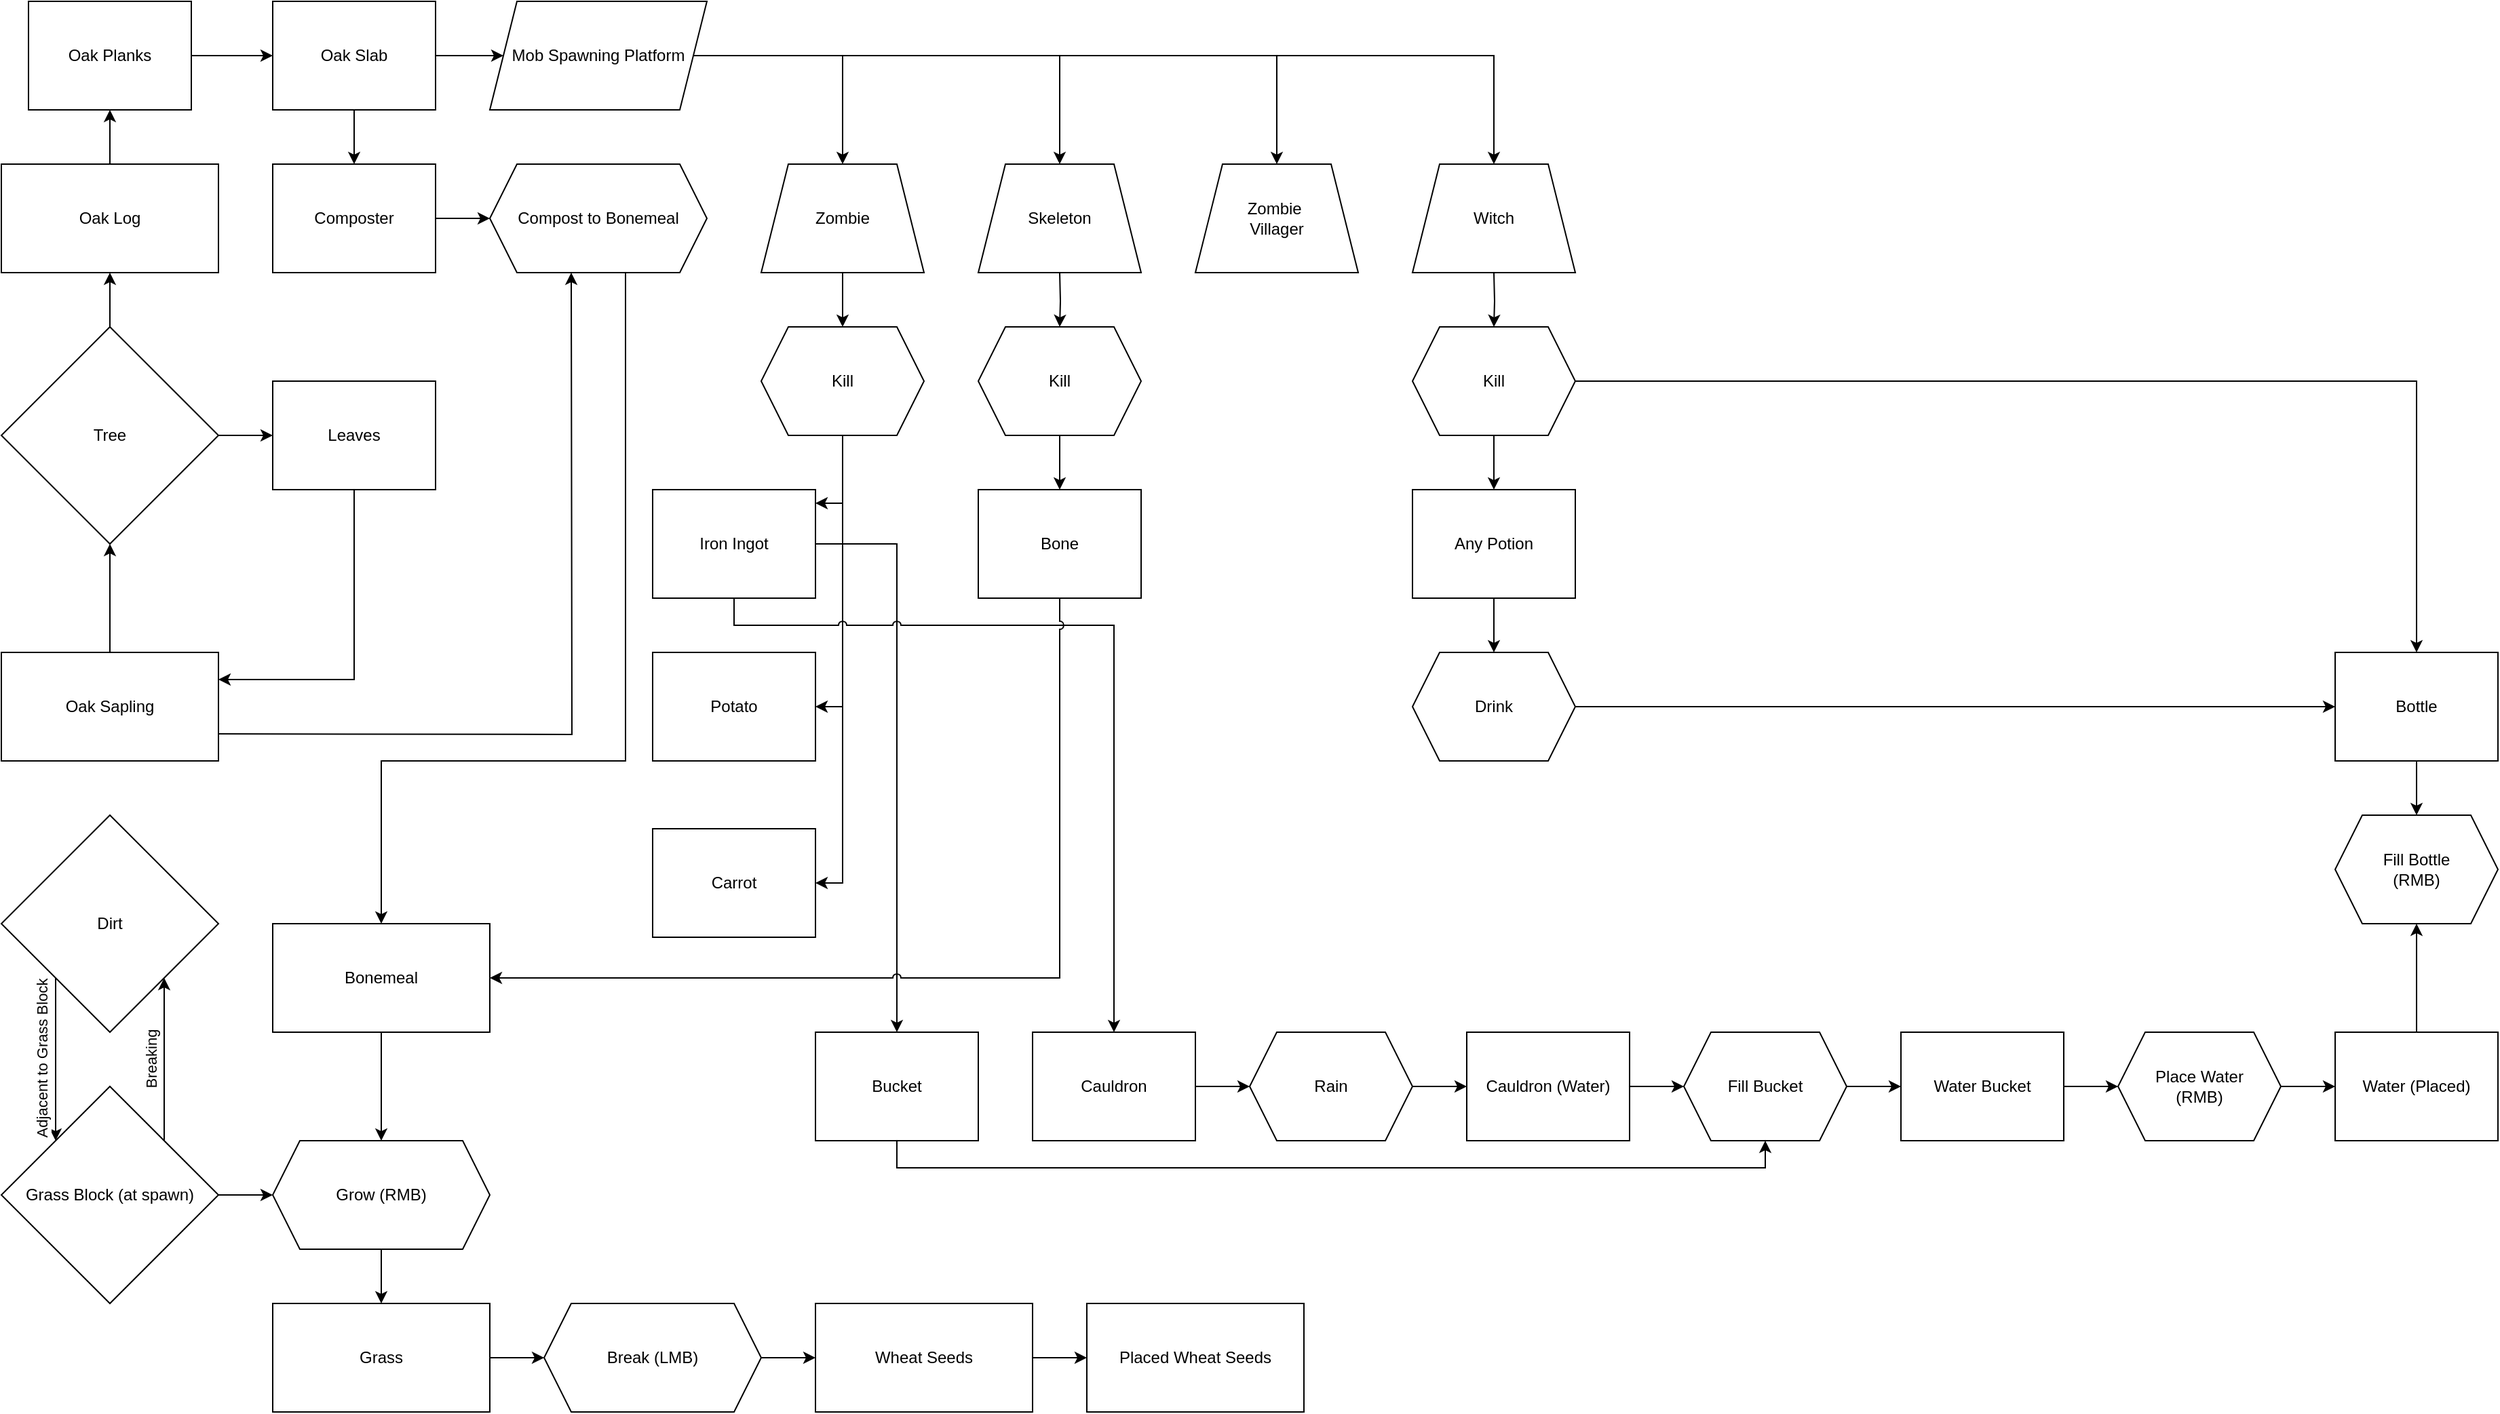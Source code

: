 <mxfile version="21.6.9" type="github">
  <diagram name="Page-1" id="3v3_eF956rP9R1qmj_aP">
    <mxGraphModel dx="1434" dy="782" grid="1" gridSize="10" guides="1" tooltips="1" connect="1" arrows="1" fold="1" page="1" pageScale="1" pageWidth="850" pageHeight="1100" math="0" shadow="0">
      <root>
        <mxCell id="0" />
        <mxCell id="1" parent="0" />
        <mxCell id="5JplayVHaoEpiO4tG7-x-13" style="edgeStyle=orthogonalEdgeStyle;rounded=0;orthogonalLoop=1;jettySize=auto;html=1;exitX=1;exitY=0.5;exitDx=0;exitDy=0;entryX=0;entryY=0.5;entryDx=0;entryDy=0;" edge="1" parent="1" source="5JplayVHaoEpiO4tG7-x-1" target="5JplayVHaoEpiO4tG7-x-10">
          <mxGeometry relative="1" as="geometry" />
        </mxCell>
        <mxCell id="5JplayVHaoEpiO4tG7-x-17" value="" style="edgeStyle=orthogonalEdgeStyle;rounded=0;orthogonalLoop=1;jettySize=auto;html=1;" edge="1" parent="1" source="5JplayVHaoEpiO4tG7-x-1" target="5JplayVHaoEpiO4tG7-x-16">
          <mxGeometry relative="1" as="geometry" />
        </mxCell>
        <mxCell id="5JplayVHaoEpiO4tG7-x-1" value="Tree" style="rhombus;whiteSpace=wrap;html=1;" vertex="1" parent="1">
          <mxGeometry x="40" y="280" width="160" height="160" as="geometry" />
        </mxCell>
        <mxCell id="5JplayVHaoEpiO4tG7-x-33" style="edgeStyle=orthogonalEdgeStyle;rounded=0;orthogonalLoop=1;jettySize=auto;html=1;exitX=1;exitY=0;exitDx=0;exitDy=0;entryX=1;entryY=1;entryDx=0;entryDy=0;" edge="1" parent="1" source="5JplayVHaoEpiO4tG7-x-5" target="5JplayVHaoEpiO4tG7-x-6">
          <mxGeometry relative="1" as="geometry" />
        </mxCell>
        <mxCell id="5JplayVHaoEpiO4tG7-x-43" value="Breaking" style="edgeLabel;html=1;align=center;verticalAlign=middle;resizable=0;points=[];rotation=-90;" vertex="1" connectable="0" parent="5JplayVHaoEpiO4tG7-x-33">
          <mxGeometry x="-0.064" relative="1" as="geometry">
            <mxPoint x="-10" y="-4" as="offset" />
          </mxGeometry>
        </mxCell>
        <mxCell id="5JplayVHaoEpiO4tG7-x-47" style="edgeStyle=orthogonalEdgeStyle;rounded=0;orthogonalLoop=1;jettySize=auto;html=1;exitX=1;exitY=0.5;exitDx=0;exitDy=0;entryX=0;entryY=0.5;entryDx=0;entryDy=0;" edge="1" parent="1" source="5JplayVHaoEpiO4tG7-x-5" target="5JplayVHaoEpiO4tG7-x-46">
          <mxGeometry relative="1" as="geometry" />
        </mxCell>
        <mxCell id="5JplayVHaoEpiO4tG7-x-5" value="Grass Block (at spawn)" style="rhombus;whiteSpace=wrap;html=1;" vertex="1" parent="1">
          <mxGeometry x="40" y="840" width="160" height="160" as="geometry" />
        </mxCell>
        <mxCell id="5JplayVHaoEpiO4tG7-x-32" style="edgeStyle=orthogonalEdgeStyle;rounded=0;orthogonalLoop=1;jettySize=auto;html=1;exitX=0;exitY=1;exitDx=0;exitDy=0;entryX=0;entryY=0;entryDx=0;entryDy=0;" edge="1" parent="1" source="5JplayVHaoEpiO4tG7-x-6" target="5JplayVHaoEpiO4tG7-x-5">
          <mxGeometry relative="1" as="geometry" />
        </mxCell>
        <mxCell id="5JplayVHaoEpiO4tG7-x-45" value="&lt;div&gt;Adjacent to Grass Block&lt;/div&gt;" style="edgeLabel;html=1;align=center;verticalAlign=middle;resizable=0;points=[];rotation=-90;" vertex="1" connectable="0" parent="5JplayVHaoEpiO4tG7-x-32">
          <mxGeometry x="-0.172" y="2" relative="1" as="geometry">
            <mxPoint x="-12" y="10" as="offset" />
          </mxGeometry>
        </mxCell>
        <mxCell id="5JplayVHaoEpiO4tG7-x-6" value="&lt;div&gt;Dirt&lt;br&gt;&lt;/div&gt;" style="rhombus;whiteSpace=wrap;html=1;" vertex="1" parent="1">
          <mxGeometry x="40" y="640" width="160" height="160" as="geometry" />
        </mxCell>
        <mxCell id="5JplayVHaoEpiO4tG7-x-27" style="edgeStyle=orthogonalEdgeStyle;rounded=0;orthogonalLoop=1;jettySize=auto;html=1;exitX=0.5;exitY=1;exitDx=0;exitDy=0;entryX=1;entryY=0.25;entryDx=0;entryDy=0;" edge="1" parent="1" source="5JplayVHaoEpiO4tG7-x-10" target="5JplayVHaoEpiO4tG7-x-14">
          <mxGeometry relative="1" as="geometry" />
        </mxCell>
        <mxCell id="5JplayVHaoEpiO4tG7-x-10" value="Leaves" style="rounded=0;whiteSpace=wrap;html=1;" vertex="1" parent="1">
          <mxGeometry x="240" y="320" width="120" height="80" as="geometry" />
        </mxCell>
        <mxCell id="5JplayVHaoEpiO4tG7-x-15" style="edgeStyle=orthogonalEdgeStyle;rounded=0;orthogonalLoop=1;jettySize=auto;html=1;entryX=0.5;entryY=1;entryDx=0;entryDy=0;" edge="1" parent="1" source="5JplayVHaoEpiO4tG7-x-14" target="5JplayVHaoEpiO4tG7-x-1">
          <mxGeometry relative="1" as="geometry" />
        </mxCell>
        <mxCell id="5JplayVHaoEpiO4tG7-x-42" style="edgeStyle=orthogonalEdgeStyle;rounded=0;orthogonalLoop=1;jettySize=auto;html=1;exitX=1;exitY=0.75;exitDx=0;exitDy=0;" edge="1" parent="1">
          <mxGeometry relative="1" as="geometry">
            <mxPoint x="180" y="580" as="sourcePoint" />
            <mxPoint x="460" y="240.0" as="targetPoint" />
          </mxGeometry>
        </mxCell>
        <mxCell id="5JplayVHaoEpiO4tG7-x-14" value="&lt;div&gt;Oak Sapling&lt;/div&gt;" style="rounded=0;whiteSpace=wrap;html=1;" vertex="1" parent="1">
          <mxGeometry x="40" y="520" width="160" height="80" as="geometry" />
        </mxCell>
        <mxCell id="5JplayVHaoEpiO4tG7-x-21" value="" style="edgeStyle=orthogonalEdgeStyle;rounded=0;orthogonalLoop=1;jettySize=auto;html=1;" edge="1" parent="1" source="5JplayVHaoEpiO4tG7-x-16" target="5JplayVHaoEpiO4tG7-x-18">
          <mxGeometry relative="1" as="geometry" />
        </mxCell>
        <mxCell id="5JplayVHaoEpiO4tG7-x-16" value="Oak Log" style="rounded=0;whiteSpace=wrap;html=1;" vertex="1" parent="1">
          <mxGeometry x="40" y="160" width="160" height="80" as="geometry" />
        </mxCell>
        <mxCell id="5JplayVHaoEpiO4tG7-x-23" value="" style="edgeStyle=orthogonalEdgeStyle;rounded=0;orthogonalLoop=1;jettySize=auto;html=1;" edge="1" parent="1" source="5JplayVHaoEpiO4tG7-x-18" target="5JplayVHaoEpiO4tG7-x-22">
          <mxGeometry relative="1" as="geometry" />
        </mxCell>
        <mxCell id="5JplayVHaoEpiO4tG7-x-18" value="Oak Planks" style="rounded=0;whiteSpace=wrap;html=1;" vertex="1" parent="1">
          <mxGeometry x="60" y="40" width="120" height="80" as="geometry" />
        </mxCell>
        <mxCell id="5JplayVHaoEpiO4tG7-x-26" style="edgeStyle=orthogonalEdgeStyle;rounded=0;orthogonalLoop=1;jettySize=auto;html=1;exitX=0.5;exitY=1;exitDx=0;exitDy=0;entryX=0.5;entryY=0;entryDx=0;entryDy=0;" edge="1" parent="1" source="5JplayVHaoEpiO4tG7-x-22" target="5JplayVHaoEpiO4tG7-x-25">
          <mxGeometry relative="1" as="geometry" />
        </mxCell>
        <mxCell id="5JplayVHaoEpiO4tG7-x-60" style="edgeStyle=orthogonalEdgeStyle;rounded=0;orthogonalLoop=1;jettySize=auto;html=1;exitX=1;exitY=0.5;exitDx=0;exitDy=0;entryX=0;entryY=0.5;entryDx=0;entryDy=0;" edge="1" parent="1" source="5JplayVHaoEpiO4tG7-x-22" target="5JplayVHaoEpiO4tG7-x-59">
          <mxGeometry relative="1" as="geometry" />
        </mxCell>
        <mxCell id="5JplayVHaoEpiO4tG7-x-22" value="Oak Slab" style="rounded=0;whiteSpace=wrap;html=1;" vertex="1" parent="1">
          <mxGeometry x="240" y="40" width="120" height="80" as="geometry" />
        </mxCell>
        <mxCell id="5JplayVHaoEpiO4tG7-x-48" style="edgeStyle=orthogonalEdgeStyle;rounded=0;orthogonalLoop=1;jettySize=auto;html=1;exitX=1;exitY=0.5;exitDx=0;exitDy=0;entryX=0;entryY=0.5;entryDx=0;entryDy=0;" edge="1" parent="1" source="5JplayVHaoEpiO4tG7-x-25" target="5JplayVHaoEpiO4tG7-x-41">
          <mxGeometry relative="1" as="geometry" />
        </mxCell>
        <mxCell id="5JplayVHaoEpiO4tG7-x-25" value="Composter" style="rounded=0;whiteSpace=wrap;html=1;" vertex="1" parent="1">
          <mxGeometry x="240" y="160" width="120" height="80" as="geometry" />
        </mxCell>
        <mxCell id="5JplayVHaoEpiO4tG7-x-95" style="edgeStyle=orthogonalEdgeStyle;rounded=0;orthogonalLoop=1;jettySize=auto;html=1;exitX=0.625;exitY=1;exitDx=0;exitDy=0;" edge="1" parent="1" source="5JplayVHaoEpiO4tG7-x-41" target="5JplayVHaoEpiO4tG7-x-94">
          <mxGeometry relative="1" as="geometry">
            <Array as="points">
              <mxPoint x="500" y="600" />
              <mxPoint x="320" y="600" />
            </Array>
          </mxGeometry>
        </mxCell>
        <mxCell id="5JplayVHaoEpiO4tG7-x-41" value="Compost to Bonemeal" style="shape=hexagon;perimeter=hexagonPerimeter2;whiteSpace=wrap;html=1;fixedSize=1;" vertex="1" parent="1">
          <mxGeometry x="400" y="160" width="160" height="80" as="geometry" />
        </mxCell>
        <mxCell id="5JplayVHaoEpiO4tG7-x-51" style="edgeStyle=orthogonalEdgeStyle;rounded=0;orthogonalLoop=1;jettySize=auto;html=1;exitX=0.5;exitY=1;exitDx=0;exitDy=0;entryX=0.5;entryY=0;entryDx=0;entryDy=0;" edge="1" parent="1" source="5JplayVHaoEpiO4tG7-x-46" target="5JplayVHaoEpiO4tG7-x-50">
          <mxGeometry relative="1" as="geometry" />
        </mxCell>
        <mxCell id="5JplayVHaoEpiO4tG7-x-46" value="Grow (RMB)" style="shape=hexagon;perimeter=hexagonPerimeter2;whiteSpace=wrap;html=1;fixedSize=1;" vertex="1" parent="1">
          <mxGeometry x="240" y="880" width="160" height="80" as="geometry" />
        </mxCell>
        <mxCell id="5JplayVHaoEpiO4tG7-x-53" style="edgeStyle=orthogonalEdgeStyle;rounded=0;orthogonalLoop=1;jettySize=auto;html=1;exitX=1;exitY=0.5;exitDx=0;exitDy=0;entryX=0;entryY=0.5;entryDx=0;entryDy=0;" edge="1" parent="1" source="5JplayVHaoEpiO4tG7-x-50" target="5JplayVHaoEpiO4tG7-x-52">
          <mxGeometry relative="1" as="geometry" />
        </mxCell>
        <mxCell id="5JplayVHaoEpiO4tG7-x-50" value="Grass" style="rounded=0;whiteSpace=wrap;html=1;" vertex="1" parent="1">
          <mxGeometry x="240" y="1000" width="160" height="80" as="geometry" />
        </mxCell>
        <mxCell id="5JplayVHaoEpiO4tG7-x-58" style="edgeStyle=orthogonalEdgeStyle;rounded=0;orthogonalLoop=1;jettySize=auto;html=1;exitX=1;exitY=0.5;exitDx=0;exitDy=0;entryX=0;entryY=0.5;entryDx=0;entryDy=0;" edge="1" parent="1" source="5JplayVHaoEpiO4tG7-x-52" target="5JplayVHaoEpiO4tG7-x-57">
          <mxGeometry relative="1" as="geometry" />
        </mxCell>
        <mxCell id="5JplayVHaoEpiO4tG7-x-52" value="&lt;div&gt;Break (LMB)&lt;/div&gt;" style="shape=hexagon;perimeter=hexagonPerimeter2;whiteSpace=wrap;html=1;fixedSize=1;" vertex="1" parent="1">
          <mxGeometry x="440" y="1000" width="160" height="80" as="geometry" />
        </mxCell>
        <mxCell id="5JplayVHaoEpiO4tG7-x-67" value="" style="edgeStyle=orthogonalEdgeStyle;rounded=0;orthogonalLoop=1;jettySize=auto;html=1;" edge="1" parent="1" source="5JplayVHaoEpiO4tG7-x-57" target="5JplayVHaoEpiO4tG7-x-66">
          <mxGeometry relative="1" as="geometry" />
        </mxCell>
        <mxCell id="5JplayVHaoEpiO4tG7-x-57" value="Wheat Seeds" style="rounded=0;whiteSpace=wrap;html=1;" vertex="1" parent="1">
          <mxGeometry x="640" y="1000" width="160" height="80" as="geometry" />
        </mxCell>
        <mxCell id="5JplayVHaoEpiO4tG7-x-64" style="edgeStyle=orthogonalEdgeStyle;rounded=0;orthogonalLoop=1;jettySize=auto;html=1;exitX=1;exitY=0.5;exitDx=0;exitDy=0;" edge="1" parent="1" source="5JplayVHaoEpiO4tG7-x-59" target="5JplayVHaoEpiO4tG7-x-62">
          <mxGeometry relative="1" as="geometry" />
        </mxCell>
        <mxCell id="5JplayVHaoEpiO4tG7-x-65" style="edgeStyle=orthogonalEdgeStyle;rounded=0;orthogonalLoop=1;jettySize=auto;html=1;exitX=1;exitY=0.5;exitDx=0;exitDy=0;entryX=0.5;entryY=0;entryDx=0;entryDy=0;" edge="1" parent="1" source="5JplayVHaoEpiO4tG7-x-59" target="5JplayVHaoEpiO4tG7-x-63">
          <mxGeometry relative="1" as="geometry" />
        </mxCell>
        <mxCell id="5JplayVHaoEpiO4tG7-x-80" style="edgeStyle=orthogonalEdgeStyle;rounded=0;orthogonalLoop=1;jettySize=auto;html=1;exitX=1;exitY=0.5;exitDx=0;exitDy=0;" edge="1" parent="1" source="5JplayVHaoEpiO4tG7-x-59" target="5JplayVHaoEpiO4tG7-x-77">
          <mxGeometry relative="1" as="geometry" />
        </mxCell>
        <mxCell id="5JplayVHaoEpiO4tG7-x-111" style="edgeStyle=orthogonalEdgeStyle;rounded=0;orthogonalLoop=1;jettySize=auto;html=1;exitX=1;exitY=0.5;exitDx=0;exitDy=0;entryX=0.5;entryY=0;entryDx=0;entryDy=0;" edge="1" parent="1" source="5JplayVHaoEpiO4tG7-x-59" target="5JplayVHaoEpiO4tG7-x-108">
          <mxGeometry relative="1" as="geometry" />
        </mxCell>
        <mxCell id="5JplayVHaoEpiO4tG7-x-59" value="Mob Spawning Platform" style="shape=parallelogram;perimeter=parallelogramPerimeter;whiteSpace=wrap;html=1;fixedSize=1;" vertex="1" parent="1">
          <mxGeometry x="400" y="40" width="160" height="80" as="geometry" />
        </mxCell>
        <mxCell id="5JplayVHaoEpiO4tG7-x-70" value="" style="edgeStyle=orthogonalEdgeStyle;rounded=0;orthogonalLoop=1;jettySize=auto;html=1;" edge="1" parent="1" source="5JplayVHaoEpiO4tG7-x-62" target="5JplayVHaoEpiO4tG7-x-68">
          <mxGeometry relative="1" as="geometry" />
        </mxCell>
        <mxCell id="5JplayVHaoEpiO4tG7-x-62" value="Zombie" style="shape=trapezoid;perimeter=trapezoidPerimeter;whiteSpace=wrap;html=1;fixedSize=1;" vertex="1" parent="1">
          <mxGeometry x="600" y="160" width="120" height="80" as="geometry" />
        </mxCell>
        <mxCell id="5JplayVHaoEpiO4tG7-x-63" value="&lt;div&gt;Skeleton&lt;/div&gt;" style="shape=trapezoid;perimeter=trapezoidPerimeter;whiteSpace=wrap;html=1;fixedSize=1;" vertex="1" parent="1">
          <mxGeometry x="760" y="160" width="120" height="80" as="geometry" />
        </mxCell>
        <mxCell id="5JplayVHaoEpiO4tG7-x-66" value="Placed Wheat Seeds" style="rounded=0;whiteSpace=wrap;html=1;" vertex="1" parent="1">
          <mxGeometry x="840" y="1000" width="160" height="80" as="geometry" />
        </mxCell>
        <mxCell id="5JplayVHaoEpiO4tG7-x-86" style="edgeStyle=orthogonalEdgeStyle;rounded=0;orthogonalLoop=1;jettySize=auto;html=1;exitX=0.5;exitY=1;exitDx=0;exitDy=0;" edge="1" parent="1" source="5JplayVHaoEpiO4tG7-x-68">
          <mxGeometry relative="1" as="geometry">
            <mxPoint x="640" y="410" as="targetPoint" />
            <Array as="points">
              <mxPoint x="660" y="410" />
              <mxPoint x="640" y="410" />
            </Array>
          </mxGeometry>
        </mxCell>
        <mxCell id="5JplayVHaoEpiO4tG7-x-88" style="edgeStyle=orthogonalEdgeStyle;rounded=0;orthogonalLoop=1;jettySize=auto;html=1;exitX=0.5;exitY=1;exitDx=0;exitDy=0;entryX=1;entryY=0.5;entryDx=0;entryDy=0;" edge="1" parent="1" source="5JplayVHaoEpiO4tG7-x-68" target="5JplayVHaoEpiO4tG7-x-87">
          <mxGeometry relative="1" as="geometry" />
        </mxCell>
        <mxCell id="5JplayVHaoEpiO4tG7-x-90" style="edgeStyle=orthogonalEdgeStyle;rounded=0;orthogonalLoop=1;jettySize=auto;html=1;exitX=0.5;exitY=1;exitDx=0;exitDy=0;entryX=1;entryY=0.5;entryDx=0;entryDy=0;" edge="1" parent="1" source="5JplayVHaoEpiO4tG7-x-68" target="5JplayVHaoEpiO4tG7-x-89">
          <mxGeometry relative="1" as="geometry" />
        </mxCell>
        <mxCell id="5JplayVHaoEpiO4tG7-x-68" value="Kill" style="shape=hexagon;perimeter=hexagonPerimeter2;whiteSpace=wrap;html=1;fixedSize=1;" vertex="1" parent="1">
          <mxGeometry x="600" y="280" width="120" height="80" as="geometry" />
        </mxCell>
        <mxCell id="5JplayVHaoEpiO4tG7-x-73" value="" style="edgeStyle=orthogonalEdgeStyle;rounded=0;orthogonalLoop=1;jettySize=auto;html=1;" edge="1" parent="1" target="5JplayVHaoEpiO4tG7-x-74">
          <mxGeometry relative="1" as="geometry">
            <mxPoint x="820" y="240" as="sourcePoint" />
          </mxGeometry>
        </mxCell>
        <mxCell id="5JplayVHaoEpiO4tG7-x-97" style="edgeStyle=orthogonalEdgeStyle;rounded=0;orthogonalLoop=1;jettySize=auto;html=1;exitX=0.5;exitY=1;exitDx=0;exitDy=0;entryX=0.5;entryY=0;entryDx=0;entryDy=0;" edge="1" parent="1" source="5JplayVHaoEpiO4tG7-x-74" target="5JplayVHaoEpiO4tG7-x-96">
          <mxGeometry relative="1" as="geometry" />
        </mxCell>
        <mxCell id="5JplayVHaoEpiO4tG7-x-74" value="Kill" style="shape=hexagon;perimeter=hexagonPerimeter2;whiteSpace=wrap;html=1;fixedSize=1;" vertex="1" parent="1">
          <mxGeometry x="760" y="280" width="120" height="80" as="geometry" />
        </mxCell>
        <mxCell id="5JplayVHaoEpiO4tG7-x-77" value="&lt;div&gt;Zombie&amp;nbsp;&lt;/div&gt;&lt;div&gt;Villager&lt;/div&gt;" style="shape=trapezoid;perimeter=trapezoidPerimeter;whiteSpace=wrap;html=1;fixedSize=1;" vertex="1" parent="1">
          <mxGeometry x="920" y="160" width="120" height="80" as="geometry" />
        </mxCell>
        <mxCell id="5JplayVHaoEpiO4tG7-x-123" style="edgeStyle=orthogonalEdgeStyle;rounded=0;orthogonalLoop=1;jettySize=auto;html=1;exitX=1;exitY=0.5;exitDx=0;exitDy=0;entryX=0.5;entryY=0;entryDx=0;entryDy=0;" edge="1" parent="1" source="5JplayVHaoEpiO4tG7-x-84" target="5JplayVHaoEpiO4tG7-x-100">
          <mxGeometry relative="1" as="geometry" />
        </mxCell>
        <mxCell id="5JplayVHaoEpiO4tG7-x-131" style="edgeStyle=orthogonalEdgeStyle;rounded=0;orthogonalLoop=1;jettySize=auto;html=1;exitX=0.5;exitY=1;exitDx=0;exitDy=0;jumpStyle=arc;" edge="1" parent="1" source="5JplayVHaoEpiO4tG7-x-84" target="5JplayVHaoEpiO4tG7-x-101">
          <mxGeometry relative="1" as="geometry">
            <Array as="points">
              <mxPoint x="580" y="500" />
              <mxPoint x="860" y="500" />
            </Array>
          </mxGeometry>
        </mxCell>
        <mxCell id="5JplayVHaoEpiO4tG7-x-84" value="Iron Ingot" style="rounded=0;whiteSpace=wrap;html=1;" vertex="1" parent="1">
          <mxGeometry x="520" y="400" width="120" height="80" as="geometry" />
        </mxCell>
        <mxCell id="5JplayVHaoEpiO4tG7-x-87" value="Potato" style="rounded=0;whiteSpace=wrap;html=1;" vertex="1" parent="1">
          <mxGeometry x="520" y="520" width="120" height="80" as="geometry" />
        </mxCell>
        <mxCell id="5JplayVHaoEpiO4tG7-x-89" value="Carrot" style="rounded=0;whiteSpace=wrap;html=1;" vertex="1" parent="1">
          <mxGeometry x="520" y="650" width="120" height="80" as="geometry" />
        </mxCell>
        <mxCell id="5JplayVHaoEpiO4tG7-x-99" value="" style="edgeStyle=orthogonalEdgeStyle;rounded=0;orthogonalLoop=1;jettySize=auto;html=1;" edge="1" parent="1" source="5JplayVHaoEpiO4tG7-x-94" target="5JplayVHaoEpiO4tG7-x-46">
          <mxGeometry relative="1" as="geometry" />
        </mxCell>
        <mxCell id="5JplayVHaoEpiO4tG7-x-94" value="Bonemeal" style="rounded=0;whiteSpace=wrap;html=1;" vertex="1" parent="1">
          <mxGeometry x="240" y="720" width="160" height="80" as="geometry" />
        </mxCell>
        <mxCell id="5JplayVHaoEpiO4tG7-x-129" style="edgeStyle=orthogonalEdgeStyle;rounded=0;orthogonalLoop=1;jettySize=auto;html=1;exitX=0.5;exitY=1;exitDx=0;exitDy=0;entryX=1;entryY=0.5;entryDx=0;entryDy=0;jumpStyle=arc;" edge="1" parent="1" source="5JplayVHaoEpiO4tG7-x-96" target="5JplayVHaoEpiO4tG7-x-94">
          <mxGeometry relative="1" as="geometry" />
        </mxCell>
        <mxCell id="5JplayVHaoEpiO4tG7-x-96" value="Bone" style="rounded=0;whiteSpace=wrap;html=1;" vertex="1" parent="1">
          <mxGeometry x="760" y="400" width="120" height="80" as="geometry" />
        </mxCell>
        <mxCell id="5JplayVHaoEpiO4tG7-x-141" style="edgeStyle=orthogonalEdgeStyle;rounded=0;orthogonalLoop=1;jettySize=auto;html=1;exitX=0.5;exitY=1;exitDx=0;exitDy=0;entryX=0.5;entryY=1;entryDx=0;entryDy=0;" edge="1" parent="1" source="5JplayVHaoEpiO4tG7-x-100" target="5JplayVHaoEpiO4tG7-x-140">
          <mxGeometry relative="1" as="geometry" />
        </mxCell>
        <mxCell id="5JplayVHaoEpiO4tG7-x-100" value="Bucket" style="rounded=0;whiteSpace=wrap;html=1;" vertex="1" parent="1">
          <mxGeometry x="640" y="800" width="120" height="80" as="geometry" />
        </mxCell>
        <mxCell id="5JplayVHaoEpiO4tG7-x-133" style="edgeStyle=orthogonalEdgeStyle;rounded=0;orthogonalLoop=1;jettySize=auto;html=1;exitX=1;exitY=0.5;exitDx=0;exitDy=0;entryX=0;entryY=0.5;entryDx=0;entryDy=0;" edge="1" parent="1" source="5JplayVHaoEpiO4tG7-x-101" target="5JplayVHaoEpiO4tG7-x-132">
          <mxGeometry relative="1" as="geometry" />
        </mxCell>
        <mxCell id="5JplayVHaoEpiO4tG7-x-101" value="Cauldron" style="rounded=0;whiteSpace=wrap;html=1;" vertex="1" parent="1">
          <mxGeometry x="800" y="800" width="120" height="80" as="geometry" />
        </mxCell>
        <mxCell id="5JplayVHaoEpiO4tG7-x-108" value="Witch" style="shape=trapezoid;perimeter=trapezoidPerimeter;whiteSpace=wrap;html=1;fixedSize=1;" vertex="1" parent="1">
          <mxGeometry x="1080" y="160" width="120" height="80" as="geometry" />
        </mxCell>
        <mxCell id="5JplayVHaoEpiO4tG7-x-109" value="" style="edgeStyle=orthogonalEdgeStyle;rounded=0;orthogonalLoop=1;jettySize=auto;html=1;" edge="1" parent="1" target="5JplayVHaoEpiO4tG7-x-110">
          <mxGeometry relative="1" as="geometry">
            <mxPoint x="1140" y="240" as="sourcePoint" />
          </mxGeometry>
        </mxCell>
        <mxCell id="5JplayVHaoEpiO4tG7-x-116" value="" style="edgeStyle=orthogonalEdgeStyle;rounded=0;orthogonalLoop=1;jettySize=auto;html=1;" edge="1" parent="1" source="5JplayVHaoEpiO4tG7-x-110" target="5JplayVHaoEpiO4tG7-x-115">
          <mxGeometry relative="1" as="geometry" />
        </mxCell>
        <mxCell id="5JplayVHaoEpiO4tG7-x-117" style="edgeStyle=orthogonalEdgeStyle;rounded=0;orthogonalLoop=1;jettySize=auto;html=1;exitX=1;exitY=0.5;exitDx=0;exitDy=0;entryX=0.5;entryY=0;entryDx=0;entryDy=0;" edge="1" parent="1" source="5JplayVHaoEpiO4tG7-x-110" target="5JplayVHaoEpiO4tG7-x-112">
          <mxGeometry relative="1" as="geometry" />
        </mxCell>
        <mxCell id="5JplayVHaoEpiO4tG7-x-110" value="Kill" style="shape=hexagon;perimeter=hexagonPerimeter2;whiteSpace=wrap;html=1;fixedSize=1;" vertex="1" parent="1">
          <mxGeometry x="1080" y="280" width="120" height="80" as="geometry" />
        </mxCell>
        <mxCell id="5JplayVHaoEpiO4tG7-x-155" style="edgeStyle=orthogonalEdgeStyle;rounded=0;orthogonalLoop=1;jettySize=auto;html=1;exitX=0.5;exitY=1;exitDx=0;exitDy=0;entryX=0.5;entryY=0;entryDx=0;entryDy=0;" edge="1" parent="1" source="5JplayVHaoEpiO4tG7-x-112" target="5JplayVHaoEpiO4tG7-x-154">
          <mxGeometry relative="1" as="geometry" />
        </mxCell>
        <mxCell id="5JplayVHaoEpiO4tG7-x-112" value="Bottle" style="rounded=0;whiteSpace=wrap;html=1;" vertex="1" parent="1">
          <mxGeometry x="1760" y="520" width="120" height="80" as="geometry" />
        </mxCell>
        <mxCell id="5JplayVHaoEpiO4tG7-x-119" value="" style="edgeStyle=orthogonalEdgeStyle;rounded=0;orthogonalLoop=1;jettySize=auto;html=1;" edge="1" parent="1" source="5JplayVHaoEpiO4tG7-x-115">
          <mxGeometry relative="1" as="geometry">
            <mxPoint x="1140" y="520" as="targetPoint" />
          </mxGeometry>
        </mxCell>
        <mxCell id="5JplayVHaoEpiO4tG7-x-115" value="Any Potion" style="rounded=0;whiteSpace=wrap;html=1;" vertex="1" parent="1">
          <mxGeometry x="1080" y="400" width="120" height="80" as="geometry" />
        </mxCell>
        <mxCell id="5JplayVHaoEpiO4tG7-x-136" style="edgeStyle=orthogonalEdgeStyle;rounded=0;orthogonalLoop=1;jettySize=auto;html=1;exitX=1;exitY=0.5;exitDx=0;exitDy=0;" edge="1" parent="1" source="5JplayVHaoEpiO4tG7-x-121" target="5JplayVHaoEpiO4tG7-x-112">
          <mxGeometry relative="1" as="geometry" />
        </mxCell>
        <mxCell id="5JplayVHaoEpiO4tG7-x-121" value="Drink" style="shape=hexagon;perimeter=hexagonPerimeter2;whiteSpace=wrap;html=1;fixedSize=1;" vertex="1" parent="1">
          <mxGeometry x="1080" y="520" width="120" height="80" as="geometry" />
        </mxCell>
        <mxCell id="5JplayVHaoEpiO4tG7-x-135" style="edgeStyle=orthogonalEdgeStyle;rounded=0;orthogonalLoop=1;jettySize=auto;html=1;exitX=1;exitY=0.5;exitDx=0;exitDy=0;entryX=0;entryY=0.5;entryDx=0;entryDy=0;" edge="1" parent="1" source="5JplayVHaoEpiO4tG7-x-132" target="5JplayVHaoEpiO4tG7-x-134">
          <mxGeometry relative="1" as="geometry" />
        </mxCell>
        <mxCell id="5JplayVHaoEpiO4tG7-x-132" value="Rain" style="shape=hexagon;perimeter=hexagonPerimeter2;whiteSpace=wrap;html=1;fixedSize=1;" vertex="1" parent="1">
          <mxGeometry x="960" y="800" width="120" height="80" as="geometry" />
        </mxCell>
        <mxCell id="5JplayVHaoEpiO4tG7-x-142" value="" style="edgeStyle=orthogonalEdgeStyle;rounded=0;orthogonalLoop=1;jettySize=auto;html=1;" edge="1" parent="1" source="5JplayVHaoEpiO4tG7-x-134" target="5JplayVHaoEpiO4tG7-x-140">
          <mxGeometry relative="1" as="geometry" />
        </mxCell>
        <mxCell id="5JplayVHaoEpiO4tG7-x-134" value="Cauldron (Water)" style="rounded=0;whiteSpace=wrap;html=1;" vertex="1" parent="1">
          <mxGeometry x="1120" y="800" width="120" height="80" as="geometry" />
        </mxCell>
        <mxCell id="5JplayVHaoEpiO4tG7-x-148" style="edgeStyle=orthogonalEdgeStyle;rounded=0;orthogonalLoop=1;jettySize=auto;html=1;exitX=1;exitY=0.5;exitDx=0;exitDy=0;entryX=0;entryY=0.5;entryDx=0;entryDy=0;" edge="1" parent="1" source="5JplayVHaoEpiO4tG7-x-140" target="5JplayVHaoEpiO4tG7-x-146">
          <mxGeometry relative="1" as="geometry" />
        </mxCell>
        <mxCell id="5JplayVHaoEpiO4tG7-x-140" value="Fill Bucket" style="shape=hexagon;perimeter=hexagonPerimeter2;whiteSpace=wrap;html=1;fixedSize=1;" vertex="1" parent="1">
          <mxGeometry x="1280" y="800" width="120" height="80" as="geometry" />
        </mxCell>
        <mxCell id="5JplayVHaoEpiO4tG7-x-150" value="" style="edgeStyle=orthogonalEdgeStyle;rounded=0;orthogonalLoop=1;jettySize=auto;html=1;" edge="1" parent="1" source="5JplayVHaoEpiO4tG7-x-146" target="5JplayVHaoEpiO4tG7-x-149">
          <mxGeometry relative="1" as="geometry" />
        </mxCell>
        <mxCell id="5JplayVHaoEpiO4tG7-x-146" value="Water Bucket" style="rounded=0;whiteSpace=wrap;html=1;" vertex="1" parent="1">
          <mxGeometry x="1440" y="800" width="120" height="80" as="geometry" />
        </mxCell>
        <mxCell id="5JplayVHaoEpiO4tG7-x-153" style="edgeStyle=orthogonalEdgeStyle;rounded=0;orthogonalLoop=1;jettySize=auto;html=1;exitX=1;exitY=0.5;exitDx=0;exitDy=0;entryX=0;entryY=0.5;entryDx=0;entryDy=0;" edge="1" parent="1" source="5JplayVHaoEpiO4tG7-x-149" target="5JplayVHaoEpiO4tG7-x-152">
          <mxGeometry relative="1" as="geometry" />
        </mxCell>
        <mxCell id="5JplayVHaoEpiO4tG7-x-149" value="Place Water&lt;br&gt;(RMB)" style="shape=hexagon;perimeter=hexagonPerimeter2;whiteSpace=wrap;html=1;fixedSize=1;" vertex="1" parent="1">
          <mxGeometry x="1600" y="800" width="120" height="80" as="geometry" />
        </mxCell>
        <mxCell id="5JplayVHaoEpiO4tG7-x-156" style="edgeStyle=orthogonalEdgeStyle;rounded=0;orthogonalLoop=1;jettySize=auto;html=1;exitX=0.5;exitY=0;exitDx=0;exitDy=0;entryX=0.5;entryY=1;entryDx=0;entryDy=0;" edge="1" parent="1" source="5JplayVHaoEpiO4tG7-x-152" target="5JplayVHaoEpiO4tG7-x-154">
          <mxGeometry relative="1" as="geometry" />
        </mxCell>
        <mxCell id="5JplayVHaoEpiO4tG7-x-152" value="Water (Placed)" style="rounded=0;whiteSpace=wrap;html=1;" vertex="1" parent="1">
          <mxGeometry x="1760" y="800" width="120" height="80" as="geometry" />
        </mxCell>
        <mxCell id="5JplayVHaoEpiO4tG7-x-154" value="&lt;div&gt;Fill Bottle &lt;br&gt;&lt;/div&gt;&lt;div&gt;(RMB)&lt;br&gt;&lt;/div&gt;" style="shape=hexagon;perimeter=hexagonPerimeter2;whiteSpace=wrap;html=1;fixedSize=1;" vertex="1" parent="1">
          <mxGeometry x="1760" y="640" width="120" height="80" as="geometry" />
        </mxCell>
      </root>
    </mxGraphModel>
  </diagram>
</mxfile>
